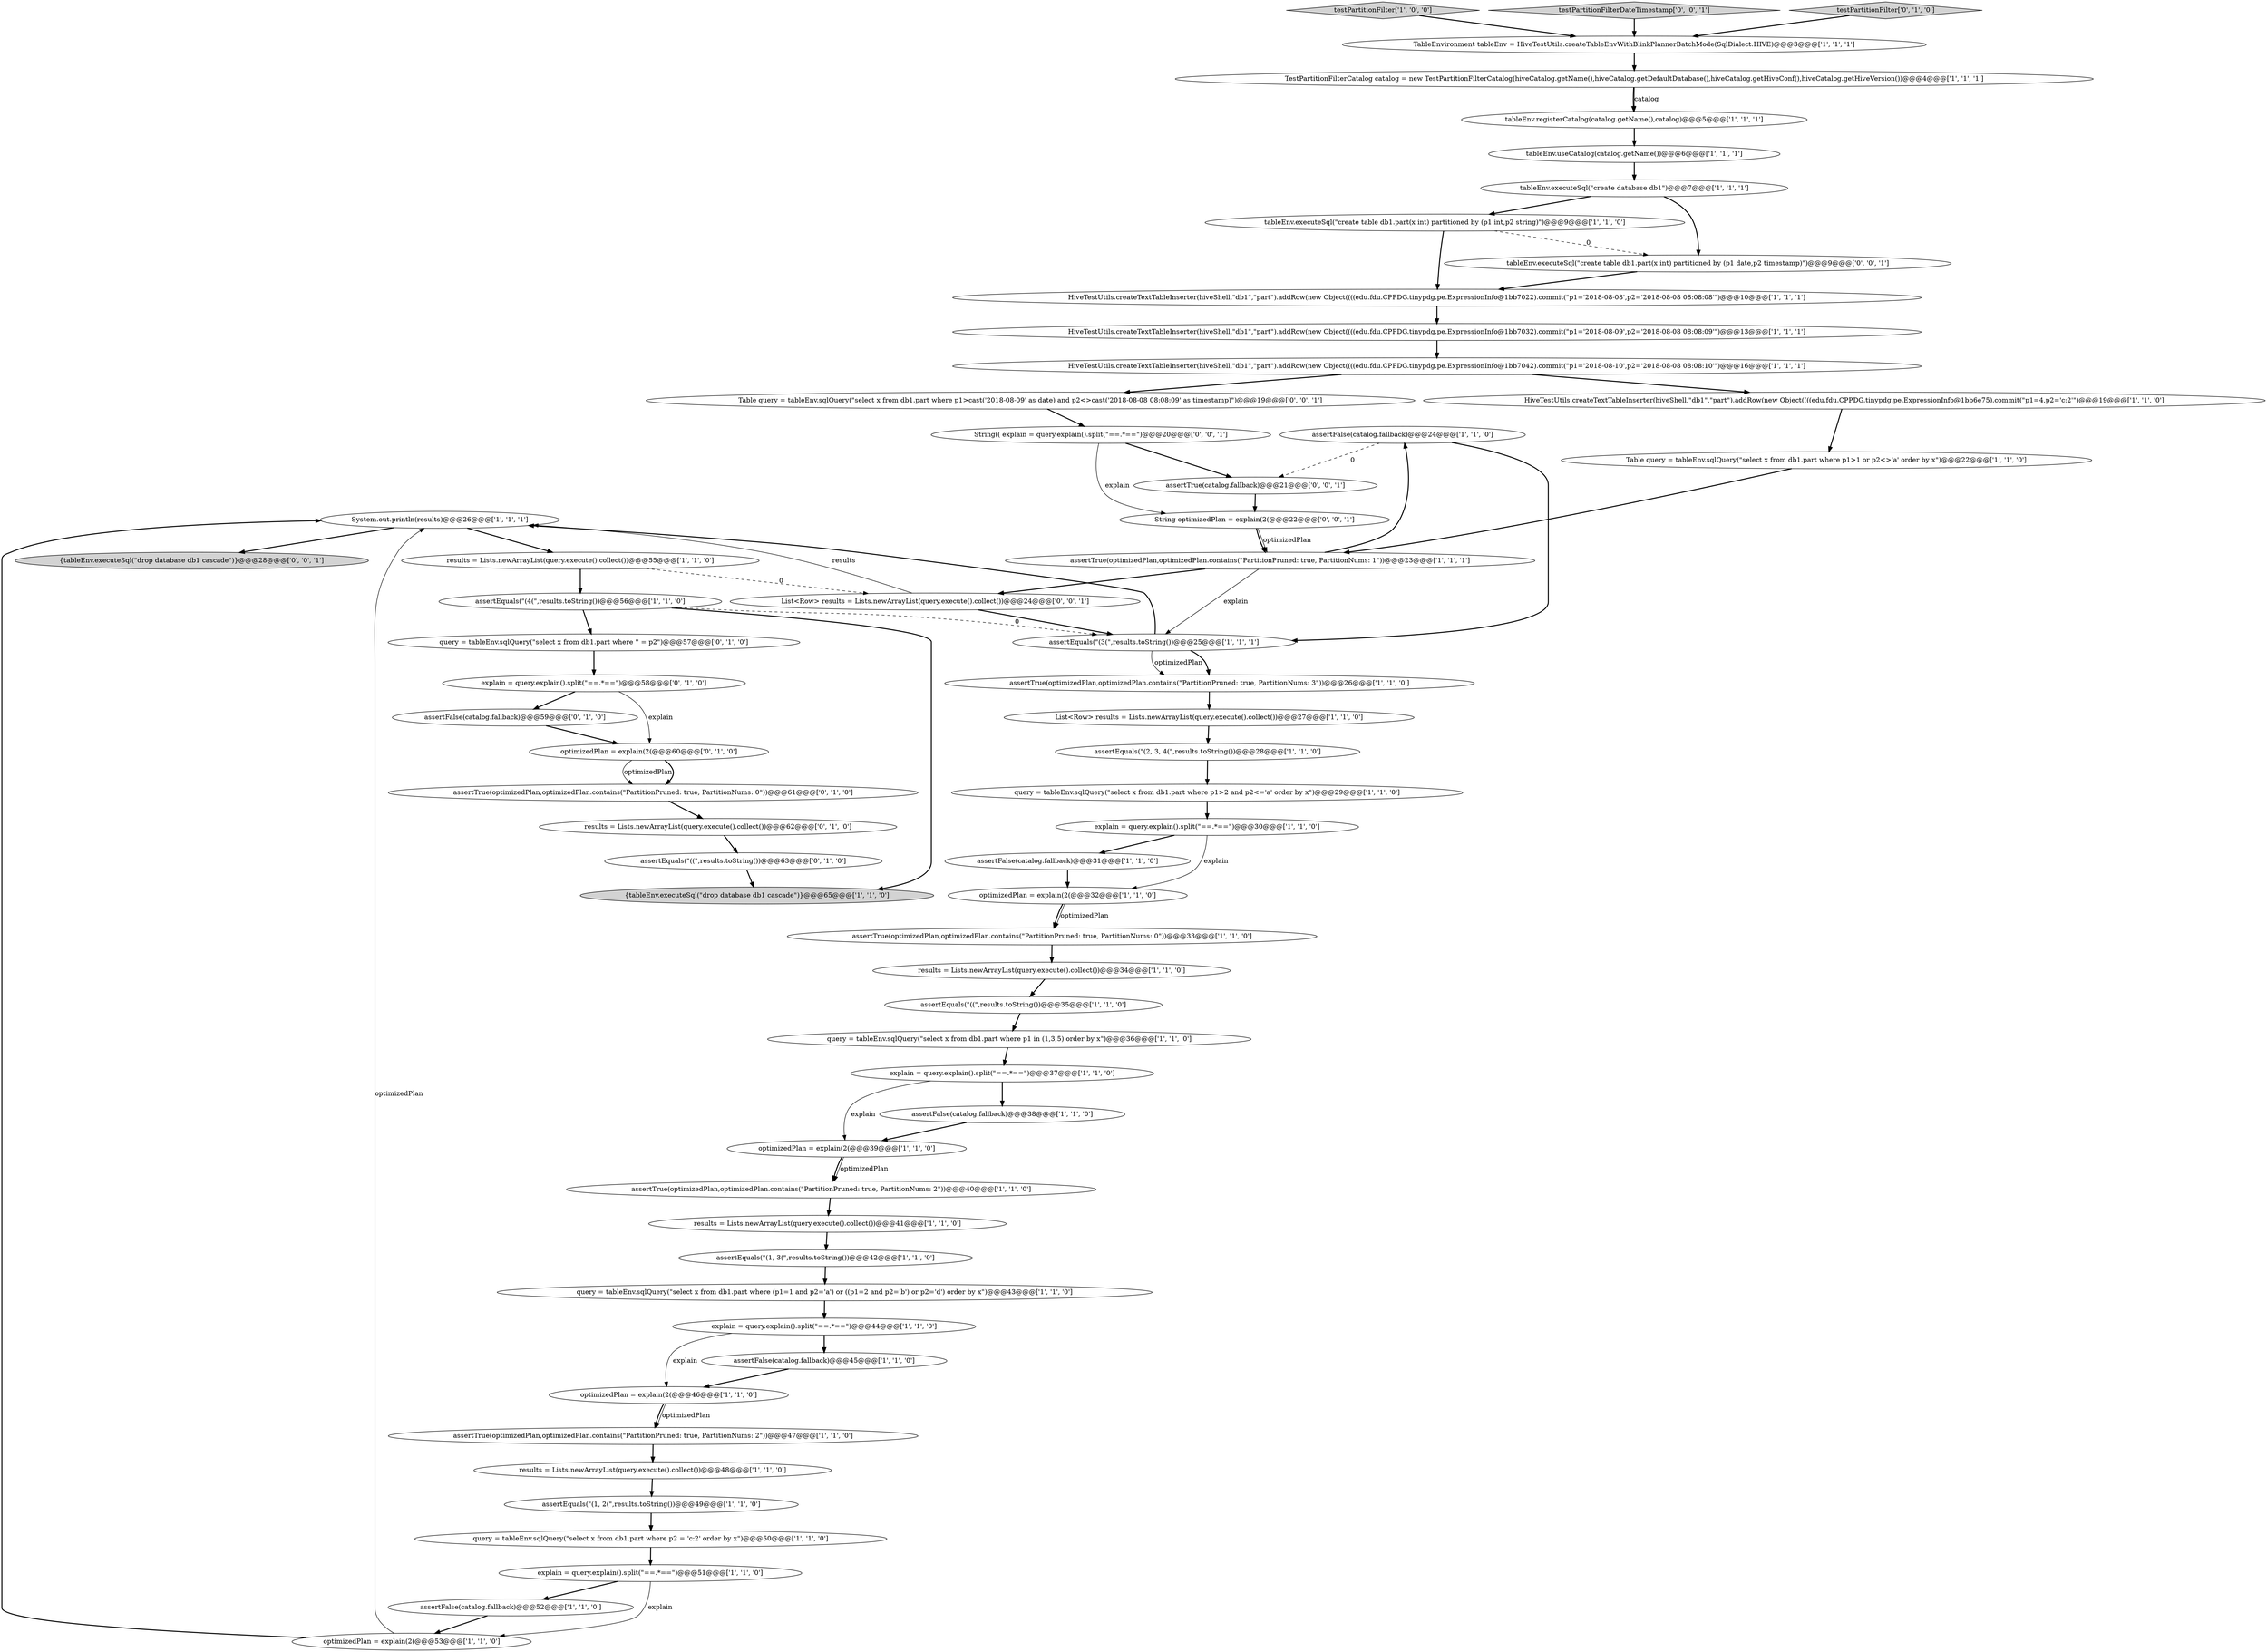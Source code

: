 digraph {
5 [style = filled, label = "System.out.println(results)@@@26@@@['1', '1', '1']", fillcolor = white, shape = ellipse image = "AAA0AAABBB1BBB"];
49 [style = filled, label = "assertTrue(optimizedPlan,optimizedPlan.contains(\"PartitionPruned: true, PartitionNums: 0\"))@@@61@@@['0', '1', '0']", fillcolor = white, shape = ellipse image = "AAA1AAABBB2BBB"];
51 [style = filled, label = "explain = query.explain().split(\"==.*==\")@@@58@@@['0', '1', '0']", fillcolor = white, shape = ellipse image = "AAA1AAABBB2BBB"];
61 [style = filled, label = "Table query = tableEnv.sqlQuery(\"select x from db1.part where p1>cast('2018-08-09' as date) and p2<>cast('2018-08-08 08:08:09' as timestamp)\")@@@19@@@['0', '0', '1']", fillcolor = white, shape = ellipse image = "AAA0AAABBB3BBB"];
54 [style = filled, label = "results = Lists.newArrayList(query.execute().collect())@@@62@@@['0', '1', '0']", fillcolor = white, shape = ellipse image = "AAA1AAABBB2BBB"];
22 [style = filled, label = "assertFalse(catalog.fallback)@@@52@@@['1', '1', '0']", fillcolor = white, shape = ellipse image = "AAA0AAABBB1BBB"];
36 [style = filled, label = "assertTrue(optimizedPlan,optimizedPlan.contains(\"PartitionPruned: true, PartitionNums: 3\"))@@@26@@@['1', '1', '0']", fillcolor = white, shape = ellipse image = "AAA0AAABBB1BBB"];
19 [style = filled, label = "explain = query.explain().split(\"==.*==\")@@@37@@@['1', '1', '0']", fillcolor = white, shape = ellipse image = "AAA0AAABBB1BBB"];
3 [style = filled, label = "optimizedPlan = explain(2(@@@46@@@['1', '1', '0']", fillcolor = white, shape = ellipse image = "AAA0AAABBB1BBB"];
1 [style = filled, label = "assertEquals(\"(2, 3, 4(\",results.toString())@@@28@@@['1', '1', '0']", fillcolor = white, shape = ellipse image = "AAA0AAABBB1BBB"];
34 [style = filled, label = "query = tableEnv.sqlQuery(\"select x from db1.part where p2 = 'c:2' order by x\")@@@50@@@['1', '1', '0']", fillcolor = white, shape = ellipse image = "AAA0AAABBB1BBB"];
8 [style = filled, label = "optimizedPlan = explain(2(@@@53@@@['1', '1', '0']", fillcolor = white, shape = ellipse image = "AAA0AAABBB1BBB"];
39 [style = filled, label = "assertFalse(catalog.fallback)@@@24@@@['1', '1', '0']", fillcolor = white, shape = ellipse image = "AAA0AAABBB1BBB"];
43 [style = filled, label = "assertTrue(optimizedPlan,optimizedPlan.contains(\"PartitionPruned: true, PartitionNums: 2\"))@@@47@@@['1', '1', '0']", fillcolor = white, shape = ellipse image = "AAA0AAABBB1BBB"];
17 [style = filled, label = "assertFalse(catalog.fallback)@@@31@@@['1', '1', '0']", fillcolor = white, shape = ellipse image = "AAA0AAABBB1BBB"];
14 [style = filled, label = "testPartitionFilter['1', '0', '0']", fillcolor = lightgray, shape = diamond image = "AAA0AAABBB1BBB"];
24 [style = filled, label = "assertTrue(optimizedPlan,optimizedPlan.contains(\"PartitionPruned: true, PartitionNums: 2\"))@@@40@@@['1', '1', '0']", fillcolor = white, shape = ellipse image = "AAA0AAABBB1BBB"];
44 [style = filled, label = "assertFalse(catalog.fallback)@@@45@@@['1', '1', '0']", fillcolor = white, shape = ellipse image = "AAA0AAABBB1BBB"];
48 [style = filled, label = "query = tableEnv.sqlQuery(\"select x from db1.part where '' = p2\")@@@57@@@['0', '1', '0']", fillcolor = white, shape = ellipse image = "AAA1AAABBB2BBB"];
16 [style = filled, label = "assertEquals(\"((\",results.toString())@@@35@@@['1', '1', '0']", fillcolor = white, shape = ellipse image = "AAA0AAABBB1BBB"];
29 [style = filled, label = "tableEnv.registerCatalog(catalog.getName(),catalog)@@@5@@@['1', '1', '1']", fillcolor = white, shape = ellipse image = "AAA0AAABBB1BBB"];
59 [style = filled, label = "String(( explain = query.explain().split(\"==.*==\")@@@20@@@['0', '0', '1']", fillcolor = white, shape = ellipse image = "AAA0AAABBB3BBB"];
20 [style = filled, label = "query = tableEnv.sqlQuery(\"select x from db1.part where (p1=1 and p2='a') or ((p1=2 and p2='b') or p2='d') order by x\")@@@43@@@['1', '1', '0']", fillcolor = white, shape = ellipse image = "AAA0AAABBB1BBB"];
10 [style = filled, label = "tableEnv.executeSql(\"create table db1.part(x int) partitioned by (p1 int,p2 string)\")@@@9@@@['1', '1', '0']", fillcolor = white, shape = ellipse image = "AAA0AAABBB1BBB"];
41 [style = filled, label = "HiveTestUtils.createTextTableInserter(hiveShell,\"db1\",\"part\").addRow(new Object((((edu.fdu.CPPDG.tinypdg.pe.ExpressionInfo@1bb7042).commit(\"p1='2018-08-10',p2='2018-08-08 08:08:10'\")@@@16@@@['1', '1', '1']", fillcolor = white, shape = ellipse image = "AAA0AAABBB1BBB"];
33 [style = filled, label = "assertTrue(optimizedPlan,optimizedPlan.contains(\"PartitionPruned: true, PartitionNums: 0\"))@@@33@@@['1', '1', '0']", fillcolor = white, shape = ellipse image = "AAA0AAABBB1BBB"];
32 [style = filled, label = "tableEnv.executeSql(\"create database db1\")@@@7@@@['1', '1', '1']", fillcolor = white, shape = ellipse image = "AAA0AAABBB1BBB"];
37 [style = filled, label = "query = tableEnv.sqlQuery(\"select x from db1.part where p1>2 and p2<='a' order by x\")@@@29@@@['1', '1', '0']", fillcolor = white, shape = ellipse image = "AAA0AAABBB1BBB"];
27 [style = filled, label = "assertEquals(\"(1, 2(\",results.toString())@@@49@@@['1', '1', '0']", fillcolor = white, shape = ellipse image = "AAA0AAABBB1BBB"];
60 [style = filled, label = "{tableEnv.executeSql(\"drop database db1 cascade\")}@@@28@@@['0', '0', '1']", fillcolor = lightgray, shape = ellipse image = "AAA0AAABBB3BBB"];
26 [style = filled, label = "assertEquals(\"(1, 3(\",results.toString())@@@42@@@['1', '1', '0']", fillcolor = white, shape = ellipse image = "AAA0AAABBB1BBB"];
47 [style = filled, label = "assertFalse(catalog.fallback)@@@59@@@['0', '1', '0']", fillcolor = white, shape = ellipse image = "AAA1AAABBB2BBB"];
56 [style = filled, label = "assertTrue(catalog.fallback)@@@21@@@['0', '0', '1']", fillcolor = white, shape = ellipse image = "AAA0AAABBB3BBB"];
4 [style = filled, label = "tableEnv.useCatalog(catalog.getName())@@@6@@@['1', '1', '1']", fillcolor = white, shape = ellipse image = "AAA0AAABBB1BBB"];
57 [style = filled, label = "testPartitionFilterDateTimestamp['0', '0', '1']", fillcolor = lightgray, shape = diamond image = "AAA0AAABBB3BBB"];
9 [style = filled, label = "assertEquals(\"(4(\",results.toString())@@@56@@@['1', '1', '0']", fillcolor = white, shape = ellipse image = "AAA0AAABBB1BBB"];
18 [style = filled, label = "results = Lists.newArrayList(query.execute().collect())@@@34@@@['1', '1', '0']", fillcolor = white, shape = ellipse image = "AAA0AAABBB1BBB"];
35 [style = filled, label = "results = Lists.newArrayList(query.execute().collect())@@@48@@@['1', '1', '0']", fillcolor = white, shape = ellipse image = "AAA0AAABBB1BBB"];
30 [style = filled, label = "HiveTestUtils.createTextTableInserter(hiveShell,\"db1\",\"part\").addRow(new Object((((edu.fdu.CPPDG.tinypdg.pe.ExpressionInfo@1bb6e75).commit(\"p1=4,p2='c:2'\")@@@19@@@['1', '1', '0']", fillcolor = white, shape = ellipse image = "AAA0AAABBB1BBB"];
2 [style = filled, label = "optimizedPlan = explain(2(@@@39@@@['1', '1', '0']", fillcolor = white, shape = ellipse image = "AAA0AAABBB1BBB"];
25 [style = filled, label = "assertEquals(\"(3(\",results.toString())@@@25@@@['1', '1', '1']", fillcolor = white, shape = ellipse image = "AAA0AAABBB1BBB"];
55 [style = filled, label = "List<Row> results = Lists.newArrayList(query.execute().collect())@@@24@@@['0', '0', '1']", fillcolor = white, shape = ellipse image = "AAA0AAABBB3BBB"];
15 [style = filled, label = "List<Row> results = Lists.newArrayList(query.execute().collect())@@@27@@@['1', '1', '0']", fillcolor = white, shape = ellipse image = "AAA0AAABBB1BBB"];
38 [style = filled, label = "results = Lists.newArrayList(query.execute().collect())@@@41@@@['1', '1', '0']", fillcolor = white, shape = ellipse image = "AAA0AAABBB1BBB"];
42 [style = filled, label = "{tableEnv.executeSql(\"drop database db1 cascade\")}@@@65@@@['1', '1', '0']", fillcolor = lightgray, shape = ellipse image = "AAA0AAABBB1BBB"];
7 [style = filled, label = "assertFalse(catalog.fallback)@@@38@@@['1', '1', '0']", fillcolor = white, shape = ellipse image = "AAA0AAABBB1BBB"];
52 [style = filled, label = "testPartitionFilter['0', '1', '0']", fillcolor = lightgray, shape = diamond image = "AAA0AAABBB2BBB"];
53 [style = filled, label = "assertEquals(\"((\",results.toString())@@@63@@@['0', '1', '0']", fillcolor = white, shape = ellipse image = "AAA1AAABBB2BBB"];
58 [style = filled, label = "String optimizedPlan = explain(2(@@@22@@@['0', '0', '1']", fillcolor = white, shape = ellipse image = "AAA0AAABBB3BBB"];
46 [style = filled, label = "assertTrue(optimizedPlan,optimizedPlan.contains(\"PartitionPruned: true, PartitionNums: 1\"))@@@23@@@['1', '1', '1']", fillcolor = white, shape = ellipse image = "AAA0AAABBB1BBB"];
21 [style = filled, label = "explain = query.explain().split(\"==.*==\")@@@51@@@['1', '1', '0']", fillcolor = white, shape = ellipse image = "AAA0AAABBB1BBB"];
50 [style = filled, label = "optimizedPlan = explain(2(@@@60@@@['0', '1', '0']", fillcolor = white, shape = ellipse image = "AAA1AAABBB2BBB"];
11 [style = filled, label = "optimizedPlan = explain(2(@@@32@@@['1', '1', '0']", fillcolor = white, shape = ellipse image = "AAA0AAABBB1BBB"];
62 [style = filled, label = "tableEnv.executeSql(\"create table db1.part(x int) partitioned by (p1 date,p2 timestamp)\")@@@9@@@['0', '0', '1']", fillcolor = white, shape = ellipse image = "AAA0AAABBB3BBB"];
6 [style = filled, label = "HiveTestUtils.createTextTableInserter(hiveShell,\"db1\",\"part\").addRow(new Object((((edu.fdu.CPPDG.tinypdg.pe.ExpressionInfo@1bb7032).commit(\"p1='2018-08-09',p2='2018-08-08 08:08:09'\")@@@13@@@['1', '1', '1']", fillcolor = white, shape = ellipse image = "AAA0AAABBB1BBB"];
23 [style = filled, label = "explain = query.explain().split(\"==.*==\")@@@30@@@['1', '1', '0']", fillcolor = white, shape = ellipse image = "AAA0AAABBB1BBB"];
31 [style = filled, label = "query = tableEnv.sqlQuery(\"select x from db1.part where p1 in (1,3,5) order by x\")@@@36@@@['1', '1', '0']", fillcolor = white, shape = ellipse image = "AAA0AAABBB1BBB"];
40 [style = filled, label = "results = Lists.newArrayList(query.execute().collect())@@@55@@@['1', '1', '0']", fillcolor = white, shape = ellipse image = "AAA0AAABBB1BBB"];
13 [style = filled, label = "explain = query.explain().split(\"==.*==\")@@@44@@@['1', '1', '0']", fillcolor = white, shape = ellipse image = "AAA0AAABBB1BBB"];
28 [style = filled, label = "Table query = tableEnv.sqlQuery(\"select x from db1.part where p1>1 or p2<>'a' order by x\")@@@22@@@['1', '1', '0']", fillcolor = white, shape = ellipse image = "AAA0AAABBB1BBB"];
0 [style = filled, label = "TestPartitionFilterCatalog catalog = new TestPartitionFilterCatalog(hiveCatalog.getName(),hiveCatalog.getDefaultDatabase(),hiveCatalog.getHiveConf(),hiveCatalog.getHiveVersion())@@@4@@@['1', '1', '1']", fillcolor = white, shape = ellipse image = "AAA0AAABBB1BBB"];
12 [style = filled, label = "HiveTestUtils.createTextTableInserter(hiveShell,\"db1\",\"part\").addRow(new Object((((edu.fdu.CPPDG.tinypdg.pe.ExpressionInfo@1bb7022).commit(\"p1='2018-08-08',p2='2018-08-08 08:08:08'\")@@@10@@@['1', '1', '1']", fillcolor = white, shape = ellipse image = "AAA0AAABBB1BBB"];
45 [style = filled, label = "TableEnvironment tableEnv = HiveTestUtils.createTableEnvWithBlinkPlannerBatchMode(SqlDialect.HIVE)@@@3@@@['1', '1', '1']", fillcolor = white, shape = ellipse image = "AAA0AAABBB1BBB"];
38->26 [style = bold, label=""];
40->55 [style = dashed, label="0"];
59->56 [style = bold, label=""];
15->1 [style = bold, label=""];
21->22 [style = bold, label=""];
44->3 [style = bold, label=""];
56->58 [style = bold, label=""];
10->62 [style = dashed, label="0"];
52->45 [style = bold, label=""];
45->0 [style = bold, label=""];
50->49 [style = solid, label="optimizedPlan"];
19->2 [style = solid, label="explain"];
1->37 [style = bold, label=""];
19->7 [style = bold, label=""];
27->34 [style = bold, label=""];
25->36 [style = solid, label="optimizedPlan"];
8->5 [style = bold, label=""];
9->42 [style = bold, label=""];
46->55 [style = bold, label=""];
41->30 [style = bold, label=""];
3->43 [style = bold, label=""];
0->29 [style = bold, label=""];
14->45 [style = bold, label=""];
5->60 [style = bold, label=""];
13->44 [style = bold, label=""];
49->54 [style = bold, label=""];
51->50 [style = solid, label="explain"];
58->46 [style = solid, label="optimizedPlan"];
46->39 [style = bold, label=""];
25->5 [style = bold, label=""];
9->25 [style = dashed, label="0"];
32->10 [style = bold, label=""];
17->11 [style = bold, label=""];
3->43 [style = solid, label="optimizedPlan"];
2->24 [style = bold, label=""];
30->28 [style = bold, label=""];
61->59 [style = bold, label=""];
59->58 [style = solid, label="explain"];
34->21 [style = bold, label=""];
41->61 [style = bold, label=""];
6->41 [style = bold, label=""];
7->2 [style = bold, label=""];
21->8 [style = solid, label="explain"];
25->36 [style = bold, label=""];
8->5 [style = solid, label="optimizedPlan"];
26->20 [style = bold, label=""];
2->24 [style = solid, label="optimizedPlan"];
13->3 [style = solid, label="explain"];
33->18 [style = bold, label=""];
35->27 [style = bold, label=""];
24->38 [style = bold, label=""];
43->35 [style = bold, label=""];
62->12 [style = bold, label=""];
20->13 [style = bold, label=""];
18->16 [style = bold, label=""];
40->9 [style = bold, label=""];
55->5 [style = solid, label="results"];
23->17 [style = bold, label=""];
5->40 [style = bold, label=""];
31->19 [style = bold, label=""];
39->25 [style = bold, label=""];
12->6 [style = bold, label=""];
55->25 [style = bold, label=""];
51->47 [style = bold, label=""];
22->8 [style = bold, label=""];
11->33 [style = bold, label=""];
36->15 [style = bold, label=""];
48->51 [style = bold, label=""];
4->32 [style = bold, label=""];
32->62 [style = bold, label=""];
29->4 [style = bold, label=""];
53->42 [style = bold, label=""];
0->29 [style = solid, label="catalog"];
9->48 [style = bold, label=""];
58->46 [style = bold, label=""];
10->12 [style = bold, label=""];
46->25 [style = solid, label="explain"];
57->45 [style = bold, label=""];
28->46 [style = bold, label=""];
47->50 [style = bold, label=""];
50->49 [style = bold, label=""];
23->11 [style = solid, label="explain"];
16->31 [style = bold, label=""];
39->56 [style = dashed, label="0"];
37->23 [style = bold, label=""];
11->33 [style = solid, label="optimizedPlan"];
54->53 [style = bold, label=""];
}
